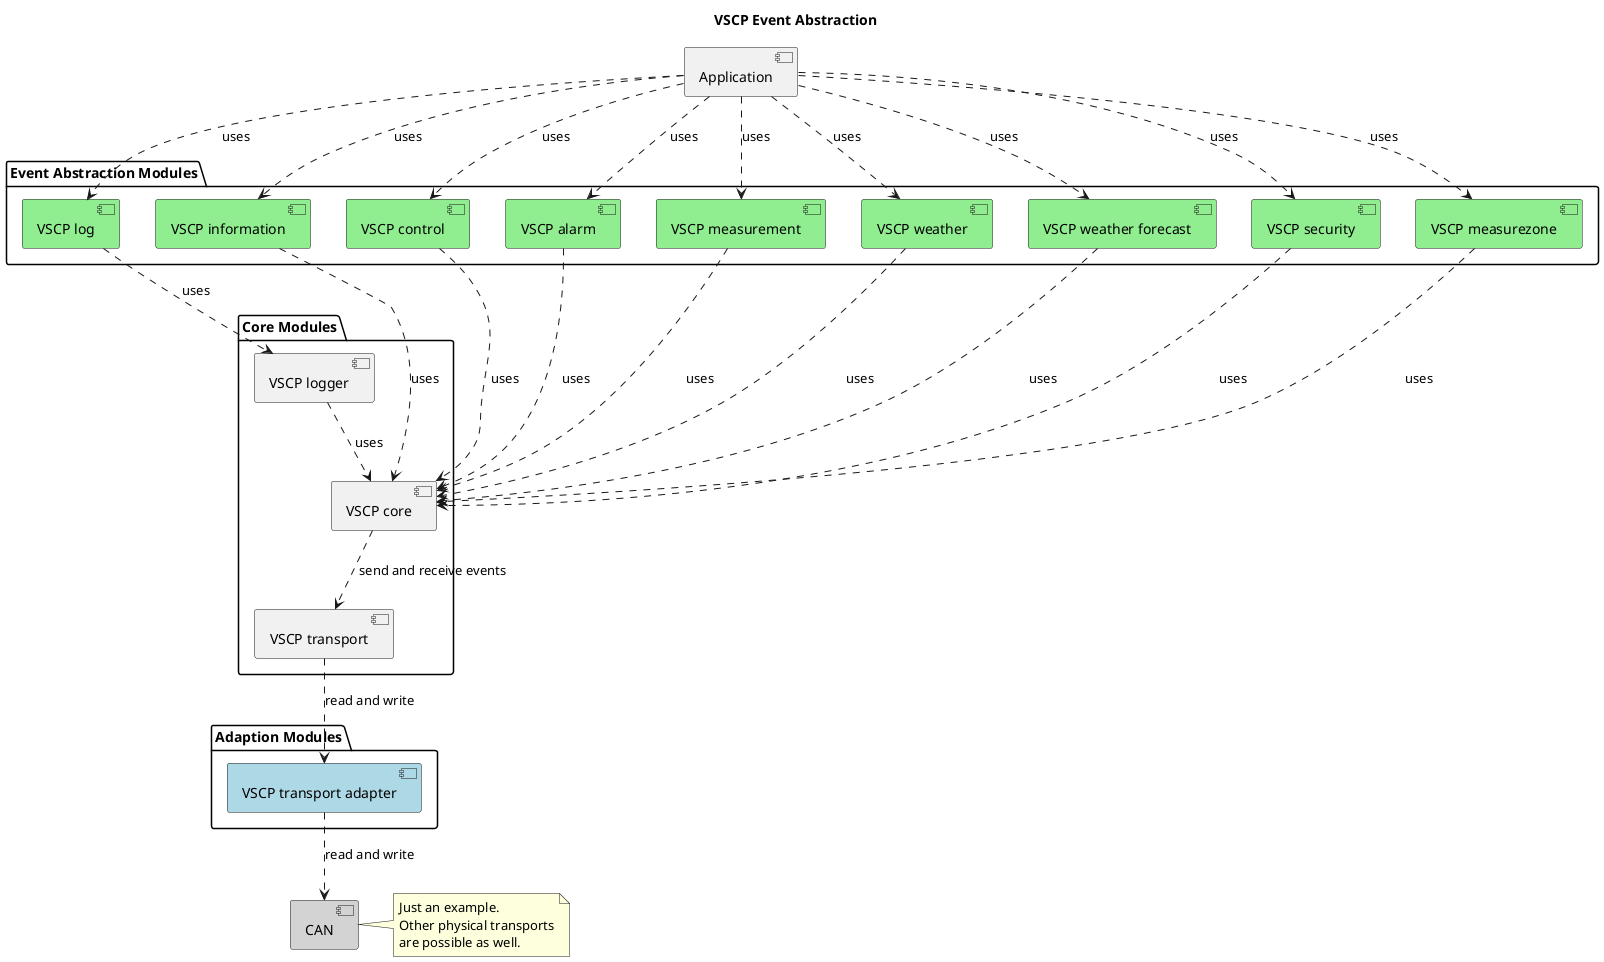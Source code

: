 @startuml

title VSCP Event Abstraction

package "Event Abstraction Modules" as abstraction_modules {
    component "VSCP log" as log #LightGreen
    component "VSCP information" as information #LightGreen
    component "VSCP control" as control #LightGreen
    component "VSCP alarm" as alarm #LightGreen
    component "VSCP measurement" as measurement #LightGreen
    component "VSCP weather" as weather #LightGreen
    component "VSCP weather forecast" as weather_forecast #LightGreen
    component "VSCP security" as security #LightGreen
    component "VSCP measurezone" as measurezone #LightGreen
}

package "Core Modules" as core_modules {
    component "VSCP logger" as logger
    component "VSCP core" as core
    component "VSCP transport" as transport
}

package "Adaption Modules" as adaption_modules {
    component "VSCP transport adapter" as transport_adapter #LightBlue
}

component "CAN" as can #LightGray

component "Application" as app

app ..> log: uses
app ..> information: uses
app ..> control: uses
app ..> alarm: uses
app ..> measurement: uses
app ..> weather: uses
app ..> weather_forecast: uses
app ..> security: uses
app ..> measurezone: uses

log ..> logger: uses
information ..> core: uses
control ..> core: uses
alarm ..> core: uses
measurement ..> core: uses
weather ..> core: uses
weather_forecast ..> core: uses
security ..> core: uses
measurezone ..> core: uses

logger ..> core: uses

core ..> transport: send and receive events

transport ..> transport_adapter: read and write

transport_adapter ..> can: read and write

note right of can
    Just an example.
    Other physical transports
    are possible as well.
end note

@enduml